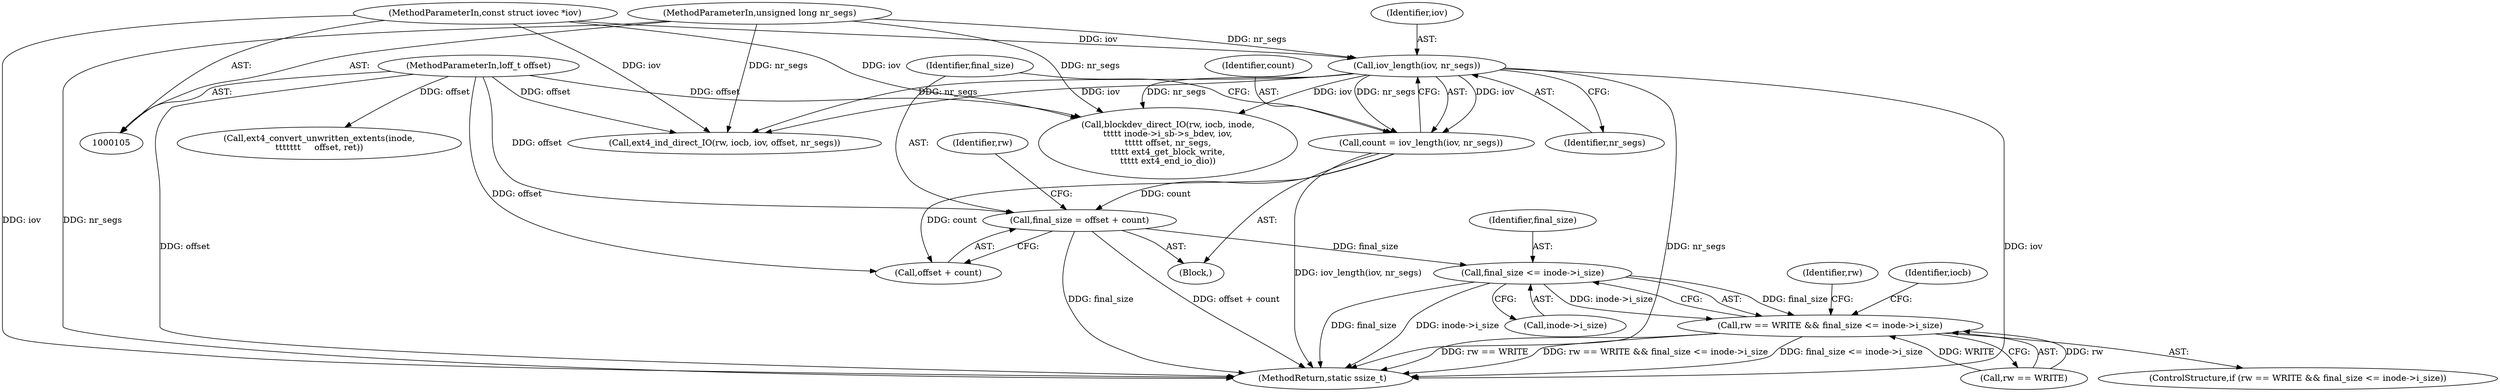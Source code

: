 digraph "0_linux_744692dc059845b2a3022119871846e74d4f6e11_6@API" {
"1000134" [label="(Call,final_size = offset + count)"];
"1000109" [label="(MethodParameterIn,loff_t offset)"];
"1000128" [label="(Call,count = iov_length(iov, nr_segs))"];
"1000130" [label="(Call,iov_length(iov, nr_segs))"];
"1000108" [label="(MethodParameterIn,const struct iovec *iov)"];
"1000110" [label="(MethodParameterIn,unsigned long nr_segs)"];
"1000144" [label="(Call,final_size <= inode->i_size)"];
"1000140" [label="(Call,rw == WRITE && final_size <= inode->i_size)"];
"1000142" [label="(Identifier,rw)"];
"1000267" [label="(Call,ext4_ind_direct_IO(rw, iocb, iov, offset, nr_segs))"];
"1000130" [label="(Call,iov_length(iov, nr_segs))"];
"1000129" [label="(Identifier,count)"];
"1000139" [label="(ControlStructure,if (rw == WRITE && final_size <= inode->i_size))"];
"1000111" [label="(Block,)"];
"1000268" [label="(Identifier,rw)"];
"1000132" [label="(Identifier,nr_segs)"];
"1000273" [label="(MethodReturn,static ssize_t)"];
"1000134" [label="(Call,final_size = offset + count)"];
"1000140" [label="(Call,rw == WRITE && final_size <= inode->i_size)"];
"1000144" [label="(Call,final_size <= inode->i_size)"];
"1000141" [label="(Call,rw == WRITE)"];
"1000110" [label="(MethodParameterIn,unsigned long nr_segs)"];
"1000135" [label="(Identifier,final_size)"];
"1000128" [label="(Call,count = iov_length(iov, nr_segs))"];
"1000136" [label="(Call,offset + count)"];
"1000190" [label="(Call,blockdev_direct_IO(rw, iocb, inode,\n\t\t\t\t\t inode->i_sb->s_bdev, iov,\n\t\t\t\t\t offset, nr_segs,\n\t\t\t\t\t ext4_get_block_write,\n\t\t\t\t\t ext4_end_io_dio))"];
"1000109" [label="(MethodParameterIn,loff_t offset)"];
"1000152" [label="(Identifier,iocb)"];
"1000131" [label="(Identifier,iov)"];
"1000250" [label="(Call,ext4_convert_unwritten_extents(inode,\n\t\t\t\t\t\t\t     offset, ret))"];
"1000146" [label="(Call,inode->i_size)"];
"1000108" [label="(MethodParameterIn,const struct iovec *iov)"];
"1000145" [label="(Identifier,final_size)"];
"1000134" -> "1000111"  [label="AST: "];
"1000134" -> "1000136"  [label="CFG: "];
"1000135" -> "1000134"  [label="AST: "];
"1000136" -> "1000134"  [label="AST: "];
"1000142" -> "1000134"  [label="CFG: "];
"1000134" -> "1000273"  [label="DDG: final_size"];
"1000134" -> "1000273"  [label="DDG: offset + count"];
"1000109" -> "1000134"  [label="DDG: offset"];
"1000128" -> "1000134"  [label="DDG: count"];
"1000134" -> "1000144"  [label="DDG: final_size"];
"1000109" -> "1000105"  [label="AST: "];
"1000109" -> "1000273"  [label="DDG: offset"];
"1000109" -> "1000136"  [label="DDG: offset"];
"1000109" -> "1000190"  [label="DDG: offset"];
"1000109" -> "1000250"  [label="DDG: offset"];
"1000109" -> "1000267"  [label="DDG: offset"];
"1000128" -> "1000111"  [label="AST: "];
"1000128" -> "1000130"  [label="CFG: "];
"1000129" -> "1000128"  [label="AST: "];
"1000130" -> "1000128"  [label="AST: "];
"1000135" -> "1000128"  [label="CFG: "];
"1000128" -> "1000273"  [label="DDG: iov_length(iov, nr_segs)"];
"1000130" -> "1000128"  [label="DDG: iov"];
"1000130" -> "1000128"  [label="DDG: nr_segs"];
"1000128" -> "1000136"  [label="DDG: count"];
"1000130" -> "1000132"  [label="CFG: "];
"1000131" -> "1000130"  [label="AST: "];
"1000132" -> "1000130"  [label="AST: "];
"1000130" -> "1000273"  [label="DDG: nr_segs"];
"1000130" -> "1000273"  [label="DDG: iov"];
"1000108" -> "1000130"  [label="DDG: iov"];
"1000110" -> "1000130"  [label="DDG: nr_segs"];
"1000130" -> "1000190"  [label="DDG: iov"];
"1000130" -> "1000190"  [label="DDG: nr_segs"];
"1000130" -> "1000267"  [label="DDG: iov"];
"1000130" -> "1000267"  [label="DDG: nr_segs"];
"1000108" -> "1000105"  [label="AST: "];
"1000108" -> "1000273"  [label="DDG: iov"];
"1000108" -> "1000190"  [label="DDG: iov"];
"1000108" -> "1000267"  [label="DDG: iov"];
"1000110" -> "1000105"  [label="AST: "];
"1000110" -> "1000273"  [label="DDG: nr_segs"];
"1000110" -> "1000190"  [label="DDG: nr_segs"];
"1000110" -> "1000267"  [label="DDG: nr_segs"];
"1000144" -> "1000140"  [label="AST: "];
"1000144" -> "1000146"  [label="CFG: "];
"1000145" -> "1000144"  [label="AST: "];
"1000146" -> "1000144"  [label="AST: "];
"1000140" -> "1000144"  [label="CFG: "];
"1000144" -> "1000273"  [label="DDG: final_size"];
"1000144" -> "1000273"  [label="DDG: inode->i_size"];
"1000144" -> "1000140"  [label="DDG: final_size"];
"1000144" -> "1000140"  [label="DDG: inode->i_size"];
"1000140" -> "1000139"  [label="AST: "];
"1000140" -> "1000141"  [label="CFG: "];
"1000141" -> "1000140"  [label="AST: "];
"1000152" -> "1000140"  [label="CFG: "];
"1000268" -> "1000140"  [label="CFG: "];
"1000140" -> "1000273"  [label="DDG: rw == WRITE"];
"1000140" -> "1000273"  [label="DDG: rw == WRITE && final_size <= inode->i_size"];
"1000140" -> "1000273"  [label="DDG: final_size <= inode->i_size"];
"1000141" -> "1000140"  [label="DDG: rw"];
"1000141" -> "1000140"  [label="DDG: WRITE"];
}
